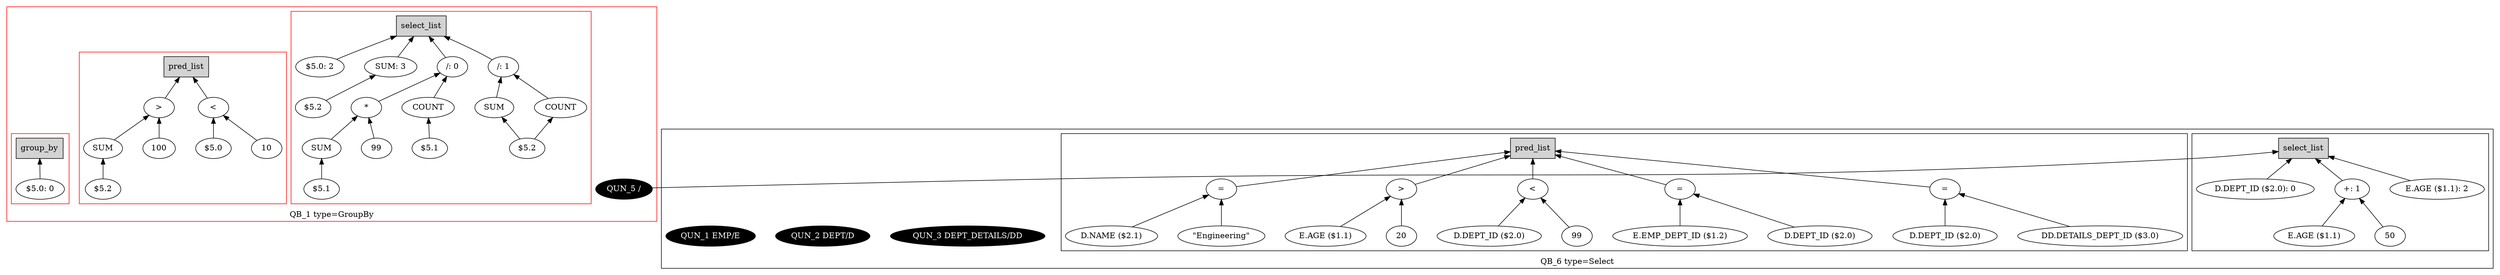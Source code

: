 digraph example1 {
    rankdir=BT;
    nodesep=0.5;
    ordering="in";
  subgraph cluster_QB_1 {
    "QB_1_selectlist"[label="select_list",shape=box,style=filled];
    color = "red"
  subgraph cluster_select_listQB_1 {
    exprnode11v1[label="/: 0"];
    exprnode6v1 -> exprnode11v1;
    exprnode6v1[label="*"];
    exprnode4v1 -> exprnode6v1;
    exprnode4v1[label="SUM"];
    exprnode45v1 -> exprnode4v1;
    exprnode45v1[label="$5.1"];
    exprnode5v1 -> exprnode6v1;
    exprnode5v1[label="99"];
    exprnode10v1 -> exprnode11v1;
    exprnode10v1[label="COUNT"];
    exprnode46v1 -> exprnode10v1;
    exprnode46v1[label="$5.1"];
    exprnode11v1 -> "QB_1_selectlist";
    exprnode50v1[label="/: 1"];
    exprnode48v1 -> exprnode50v1;
    exprnode48v1[label="SUM"];
    exprnode47v1 -> exprnode48v1;
    exprnode47v1[label="$5.2"];
    exprnode49v1 -> exprnode50v1;
    exprnode49v1[label="COUNT"];
    exprnode47v1 -> exprnode49v1;
    exprnode47v1[label="$5.2"];
    exprnode50v1 -> "QB_1_selectlist";
    exprnode51v1[label="$5.0: 2"];
    exprnode51v1 -> "QB_1_selectlist";
    exprnode16v1[label="SUM: 3"];
    exprnode52v1 -> exprnode16v1;
    exprnode52v1[label="$5.2"];
    exprnode16v1 -> "QB_1_selectlist";
}
    "QUN_5"[label="QUN_5 /", fillcolor=black, fontcolor=white, style=filled]
  subgraph cluster_pred_listQB_1 {
    exprnode40v1[label=">"];
    exprnode38v1 -> exprnode40v1;
    exprnode38v1[label="SUM"];
    exprnode53v1 -> exprnode38v1;
    exprnode53v1[label="$5.2"];
    exprnode39v1 -> exprnode40v1;
    exprnode39v1[label="100"];
    exprnode40v1 -> QB_1_pred_list;
    exprnode43v1[label="<"];
    exprnode54v1 -> exprnode43v1;
    exprnode54v1[label="$5.0"];
    exprnode42v1 -> exprnode43v1;
    exprnode42v1[label="10"];
    exprnode43v1 -> QB_1_pred_list;
    "QB_1_pred_list"[label="pred_list",shape=box,style=filled];
}
  subgraph cluster_group_byQB_1 {
    "QB_1_group_by"[label="group_by",shape=box,style=filled];
    exprnode55v1[label="$5.0: 0"];
    exprnode55v1 -> "QB_1_group_by";
}
    label = "QB_1 type=GroupBy";
}
    "QUN_5" -> "QB_6_selectlist";
  subgraph cluster_QB_6 {
    "QB_6_selectlist"[label="select_list",shape=box,style=filled];
  subgraph cluster_select_listQB_6 {
    exprnode36v1[label="D.DEPT_ID ($2.0): 0"];
    exprnode36v1 -> "QB_6_selectlist";
    exprnode3v1[label="+: 1"];
    exprnode1v1 -> exprnode3v1;
    exprnode1v1[label="E.AGE ($1.1)"];
    exprnode2v1 -> exprnode3v1;
    exprnode2v1[label="50"];
    exprnode3v1 -> "QB_6_selectlist";
    exprnode12v1[label="E.AGE ($1.1): 2"];
    exprnode12v1 -> "QB_6_selectlist";
}
    "QUN_3"[label="QUN_3 DEPT_DETAILS/DD", fillcolor=black, fontcolor=white, style=filled]
    "QUN_2"[label="QUN_2 DEPT/D", fillcolor=black, fontcolor=white, style=filled]
    "QUN_1"[label="QUN_1 EMP/E", fillcolor=black, fontcolor=white, style=filled]
  subgraph cluster_pred_listQB_6 {
    exprnode19v1[label=">"];
    exprnode17v1 -> exprnode19v1;
    exprnode17v1[label="E.AGE ($1.1)"];
    exprnode18v1 -> exprnode19v1;
    exprnode18v1[label="20"];
    exprnode19v1 -> QB_6_pred_list;
    exprnode22v1[label="<"];
    exprnode20v1 -> exprnode22v1;
    exprnode20v1[label="D.DEPT_ID ($2.0)"];
    exprnode21v1 -> exprnode22v1;
    exprnode21v1[label="99"];
    exprnode22v1 -> QB_6_pred_list;
    exprnode26v1[label="="];
    exprnode24v1 -> exprnode26v1;
    exprnode24v1[label="E.EMP_DEPT_ID ($1.2)"];
    exprnode25v1 -> exprnode26v1;
    exprnode25v1[label="D.DEPT_ID ($2.0)"];
    exprnode26v1 -> QB_6_pred_list;
    exprnode30v1[label="="];
    exprnode28v1 -> exprnode30v1;
    exprnode28v1[label="D.DEPT_ID ($2.0)"];
    exprnode29v1 -> exprnode30v1;
    exprnode29v1[label="DD.DETAILS_DEPT_ID ($3.0)"];
    exprnode30v1 -> QB_6_pred_list;
    exprnode34v1[label="="];
    exprnode32v1 -> exprnode34v1;
    exprnode32v1[label="D.NAME ($2.1)"];
    exprnode33v1 -> exprnode34v1;
    exprnode33v1[label="\"Engineering\""];
    exprnode34v1 -> QB_6_pred_list;
    "QB_6_pred_list"[label="pred_list",shape=box,style=filled];
}
    label = "QB_6 type=Select";
}
}
